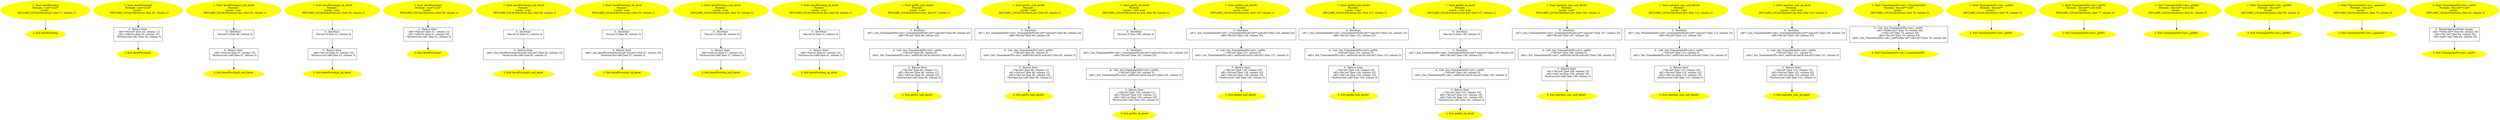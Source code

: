 /* @generated */
digraph cfg {
"derefFirstArg#11155233742091168443.dc9be6cfdd866625309f594a0c1a3bdc_1" [label="1: Start derefFirstArg\nFormals:  a:int* b:int*\nLocals:  \n   DECLARE_LOCALS(&return); [line 17, column 1]\n " color=yellow style=filled]
	

	 "derefFirstArg#11155233742091168443.dc9be6cfdd866625309f594a0c1a3bdc_1" -> "derefFirstArg#11155233742091168443.dc9be6cfdd866625309f594a0c1a3bdc_2" ;
"derefFirstArg#11155233742091168443.dc9be6cfdd866625309f594a0c1a3bdc_2" [label="2: Exit derefFirstArg \n  " color=yellow style=filled]
	

"derefFirstArg2#11387624487828646016.9777f67ce8b8da5c99a0e59eaaf6eb17_1" [label="1: Start derefFirstArg2\nFormals:  a:int* b:int*\nLocals:  \n   DECLARE_LOCALS(&return); [line 20, column 1]\n " color=yellow style=filled]
	

	 "derefFirstArg2#11387624487828646016.9777f67ce8b8da5c99a0e59eaaf6eb17_1" -> "derefFirstArg2#11387624487828646016.9777f67ce8b8da5c99a0e59eaaf6eb17_3" ;
"derefFirstArg2#11387624487828646016.9777f67ce8b8da5c99a0e59eaaf6eb17_2" [label="2: Exit derefFirstArg2 \n  " color=yellow style=filled]
	

"derefFirstArg2#11387624487828646016.9777f67ce8b8da5c99a0e59eaaf6eb17_3" [label="3:  Return Stmt \n   n$0=*&b:int* [line 24, column 11]\n  n$1=*n$0:int [line 24, column 10]\n  *&return:int=n$1 [line 24, column 3]\n " shape="box"]
	

	 "derefFirstArg2#11387624487828646016.9777f67ce8b8da5c99a0e59eaaf6eb17_3" -> "derefFirstArg2#11387624487828646016.9777f67ce8b8da5c99a0e59eaaf6eb17_2" ;
"derefFirstArg2_null_deref#13631548499595216278.23fca23ff6728e4b72a2548ecb3b1ba0_1" [label="1: Start derefFirstArg2_null_deref\nFormals: \nLocals:  a:int \n   DECLARE_LOCALS(&return,&a); [line 45, column 1]\n " color=yellow style=filled]
	

	 "derefFirstArg2_null_deref#13631548499595216278.23fca23ff6728e4b72a2548ecb3b1ba0_1" -> "derefFirstArg2_null_deref#13631548499595216278.23fca23ff6728e4b72a2548ecb3b1ba0_4" ;
"derefFirstArg2_null_deref#13631548499595216278.23fca23ff6728e4b72a2548ecb3b1ba0_2" [label="2: Exit derefFirstArg2_null_deref \n  " color=yellow style=filled]
	

"derefFirstArg2_null_deref#13631548499595216278.23fca23ff6728e4b72a2548ecb3b1ba0_3" [label="3:  Return Stmt \n   n$0=*null:int [line 47, column 10]\n  *&return:int=n$0 [line 47, column 3]\n " shape="box"]
	

	 "derefFirstArg2_null_deref#13631548499595216278.23fca23ff6728e4b72a2548ecb3b1ba0_3" -> "derefFirstArg2_null_deref#13631548499595216278.23fca23ff6728e4b72a2548ecb3b1ba0_2" ;
"derefFirstArg2_null_deref#13631548499595216278.23fca23ff6728e4b72a2548ecb3b1ba0_4" [label="4:  DeclStmt \n   *&a:int=0 [line 46, column 3]\n " shape="box"]
	

	 "derefFirstArg2_null_deref#13631548499595216278.23fca23ff6728e4b72a2548ecb3b1ba0_4" -> "derefFirstArg2_null_deref#13631548499595216278.23fca23ff6728e4b72a2548ecb3b1ba0_3" ;
"derefFirstArg2_ok_deref#6873109919028202465.d57ab0b62c0ba18894b8b08d5a8f8e8a_1" [label="1: Start derefFirstArg2_ok_deref\nFormals: \nLocals:  a:int \n   DECLARE_LOCALS(&return,&a); [line 50, column 1]\n " color=yellow style=filled]
	

	 "derefFirstArg2_ok_deref#6873109919028202465.d57ab0b62c0ba18894b8b08d5a8f8e8a_1" -> "derefFirstArg2_ok_deref#6873109919028202465.d57ab0b62c0ba18894b8b08d5a8f8e8a_4" ;
"derefFirstArg2_ok_deref#6873109919028202465.d57ab0b62c0ba18894b8b08d5a8f8e8a_2" [label="2: Exit derefFirstArg2_ok_deref \n  " color=yellow style=filled]
	

"derefFirstArg2_ok_deref#6873109919028202465.d57ab0b62c0ba18894b8b08d5a8f8e8a_3" [label="3:  Return Stmt \n   n$0=*&a:int [line 52, column 10]\n  *&return:int=n$0 [line 52, column 3]\n " shape="box"]
	

	 "derefFirstArg2_ok_deref#6873109919028202465.d57ab0b62c0ba18894b8b08d5a8f8e8a_3" -> "derefFirstArg2_ok_deref#6873109919028202465.d57ab0b62c0ba18894b8b08d5a8f8e8a_2" ;
"derefFirstArg2_ok_deref#6873109919028202465.d57ab0b62c0ba18894b8b08d5a8f8e8a_4" [label="4:  DeclStmt \n   *&a:int=0 [line 51, column 3]\n " shape="box"]
	

	 "derefFirstArg2_ok_deref#6873109919028202465.d57ab0b62c0ba18894b8b08d5a8f8e8a_4" -> "derefFirstArg2_ok_deref#6873109919028202465.d57ab0b62c0ba18894b8b08d5a8f8e8a_3" ;
"derefFirstArg3#3150650678378709003.fb38cf6b9238ba2f8f6e25136f8beb95_1" [label="1: Start derefFirstArg3\nFormals:  a:int* b:int*\nLocals:  \n   DECLARE_LOCALS(&return); [line 29, column 1]\n " color=yellow style=filled]
	

	 "derefFirstArg3#3150650678378709003.fb38cf6b9238ba2f8f6e25136f8beb95_1" -> "derefFirstArg3#3150650678378709003.fb38cf6b9238ba2f8f6e25136f8beb95_3" ;
"derefFirstArg3#3150650678378709003.fb38cf6b9238ba2f8f6e25136f8beb95_2" [label="2: Exit derefFirstArg3 \n  " color=yellow style=filled]
	

"derefFirstArg3#3150650678378709003.fb38cf6b9238ba2f8f6e25136f8beb95_3" [label="3:  Return Stmt \n   n$0=*&b:int* [line 31, column 11]\n  n$1=*n$0:int [line 31, column 10]\n  *&return:int=n$1 [line 31, column 3]\n " shape="box"]
	

	 "derefFirstArg3#3150650678378709003.fb38cf6b9238ba2f8f6e25136f8beb95_3" -> "derefFirstArg3#3150650678378709003.fb38cf6b9238ba2f8f6e25136f8beb95_2" ;
"derefFirstArg3_null_deref#3036141491555788229.605788dbf5e3c5625520098d1b5d320e_1" [label="1: Start derefFirstArg3_null_deref\nFormals: \nLocals:  a:int \n   DECLARE_LOCALS(&return,&a); [line 60, column 1]\n " color=yellow style=filled]
	

	 "derefFirstArg3_null_deref#3036141491555788229.605788dbf5e3c5625520098d1b5d320e_1" -> "derefFirstArg3_null_deref#3036141491555788229.605788dbf5e3c5625520098d1b5d320e_4" ;
"derefFirstArg3_null_deref#3036141491555788229.605788dbf5e3c5625520098d1b5d320e_2" [label="2: Exit derefFirstArg3_null_deref \n  " color=yellow style=filled]
	

"derefFirstArg3_null_deref#3036141491555788229.605788dbf5e3c5625520098d1b5d320e_3" [label="3:  Return Stmt \n   n$0=_fun_derefFirstArg3(&a:int*,null:int*) [line 62, column 10]\n  *&return:int=n$0 [line 62, column 3]\n " shape="box"]
	

	 "derefFirstArg3_null_deref#3036141491555788229.605788dbf5e3c5625520098d1b5d320e_3" -> "derefFirstArg3_null_deref#3036141491555788229.605788dbf5e3c5625520098d1b5d320e_2" ;
"derefFirstArg3_null_deref#3036141491555788229.605788dbf5e3c5625520098d1b5d320e_4" [label="4:  DeclStmt \n   *&a:int=0 [line 61, column 3]\n " shape="box"]
	

	 "derefFirstArg3_null_deref#3036141491555788229.605788dbf5e3c5625520098d1b5d320e_4" -> "derefFirstArg3_null_deref#3036141491555788229.605788dbf5e3c5625520098d1b5d320e_3" ;
"derefFirstArg3_ok_deref#12266654054137171150.c58c85ea4ba2ebfd89d0336e51301e7a_1" [label="1: Start derefFirstArg3_ok_deref\nFormals: \nLocals:  a:int \n   DECLARE_LOCALS(&return,&a); [line 55, column 1]\n " color=yellow style=filled]
	

	 "derefFirstArg3_ok_deref#12266654054137171150.c58c85ea4ba2ebfd89d0336e51301e7a_1" -> "derefFirstArg3_ok_deref#12266654054137171150.c58c85ea4ba2ebfd89d0336e51301e7a_4" ;
"derefFirstArg3_ok_deref#12266654054137171150.c58c85ea4ba2ebfd89d0336e51301e7a_2" [label="2: Exit derefFirstArg3_ok_deref \n  " color=yellow style=filled]
	

"derefFirstArg3_ok_deref#12266654054137171150.c58c85ea4ba2ebfd89d0336e51301e7a_3" [label="3:  Return Stmt \n   n$0=_fun_derefFirstArg3(null:int*,&a:int*) [line 57, column 10]\n  *&return:int=n$0 [line 57, column 3]\n " shape="box"]
	

	 "derefFirstArg3_ok_deref#12266654054137171150.c58c85ea4ba2ebfd89d0336e51301e7a_3" -> "derefFirstArg3_ok_deref#12266654054137171150.c58c85ea4ba2ebfd89d0336e51301e7a_2" ;
"derefFirstArg3_ok_deref#12266654054137171150.c58c85ea4ba2ebfd89d0336e51301e7a_4" [label="4:  DeclStmt \n   *&a:int=0 [line 56, column 3]\n " shape="box"]
	

	 "derefFirstArg3_ok_deref#12266654054137171150.c58c85ea4ba2ebfd89d0336e51301e7a_4" -> "derefFirstArg3_ok_deref#12266654054137171150.c58c85ea4ba2ebfd89d0336e51301e7a_3" ;
"derefFirstArg_null_deref#14830687999166111591.325df3347d8f75d0292cfd33a485d28a_1" [label="1: Start derefFirstArg_null_deref\nFormals: \nLocals:  a:int \n   DECLARE_LOCALS(&return,&a); [line 35, column 1]\n " color=yellow style=filled]
	

	 "derefFirstArg_null_deref#14830687999166111591.325df3347d8f75d0292cfd33a485d28a_1" -> "derefFirstArg_null_deref#14830687999166111591.325df3347d8f75d0292cfd33a485d28a_4" ;
"derefFirstArg_null_deref#14830687999166111591.325df3347d8f75d0292cfd33a485d28a_2" [label="2: Exit derefFirstArg_null_deref \n  " color=yellow style=filled]
	

"derefFirstArg_null_deref#14830687999166111591.325df3347d8f75d0292cfd33a485d28a_3" [label="3:  Return Stmt \n   n$0=*null:int [line 37, column 10]\n  *&return:int=n$0 [line 37, column 3]\n " shape="box"]
	

	 "derefFirstArg_null_deref#14830687999166111591.325df3347d8f75d0292cfd33a485d28a_3" -> "derefFirstArg_null_deref#14830687999166111591.325df3347d8f75d0292cfd33a485d28a_2" ;
"derefFirstArg_null_deref#14830687999166111591.325df3347d8f75d0292cfd33a485d28a_4" [label="4:  DeclStmt \n   *&a:int=0 [line 36, column 3]\n " shape="box"]
	

	 "derefFirstArg_null_deref#14830687999166111591.325df3347d8f75d0292cfd33a485d28a_4" -> "derefFirstArg_null_deref#14830687999166111591.325df3347d8f75d0292cfd33a485d28a_3" ;
"derefFirstArg_ok_deref#70986049112502156.78efafe2cdade07d4257a7cd671e75f5_1" [label="1: Start derefFirstArg_ok_deref\nFormals: \nLocals:  a:int \n   DECLARE_LOCALS(&return,&a); [line 40, column 1]\n " color=yellow style=filled]
	

	 "derefFirstArg_ok_deref#70986049112502156.78efafe2cdade07d4257a7cd671e75f5_1" -> "derefFirstArg_ok_deref#70986049112502156.78efafe2cdade07d4257a7cd671e75f5_4" ;
"derefFirstArg_ok_deref#70986049112502156.78efafe2cdade07d4257a7cd671e75f5_2" [label="2: Exit derefFirstArg_ok_deref \n  " color=yellow style=filled]
	

"derefFirstArg_ok_deref#70986049112502156.78efafe2cdade07d4257a7cd671e75f5_3" [label="3:  Return Stmt \n   n$0=*&a:int [line 42, column 10]\n  *&return:int=n$0 [line 42, column 3]\n " shape="box"]
	

	 "derefFirstArg_ok_deref#70986049112502156.78efafe2cdade07d4257a7cd671e75f5_3" -> "derefFirstArg_ok_deref#70986049112502156.78efafe2cdade07d4257a7cd671e75f5_2" ;
"derefFirstArg_ok_deref#70986049112502156.78efafe2cdade07d4257a7cd671e75f5_4" [label="4:  DeclStmt \n   *&a:int=0 [line 41, column 3]\n " shape="box"]
	

	 "derefFirstArg_ok_deref#70986049112502156.78efafe2cdade07d4257a7cd671e75f5_4" -> "derefFirstArg_ok_deref#70986049112502156.78efafe2cdade07d4257a7cd671e75f5_3" ;
"getPtr_null_deref1#10685326586135592861.d05a7735c36f759fec001951cdc51035_1" [label="1: Start getPtr_null_deref1\nFormals: \nLocals:  t:int* \n   DECLARE_LOCALS(&return,&t); [line 87, column 1]\n " color=yellow style=filled]
	

	 "getPtr_null_deref1#10685326586135592861.d05a7735c36f759fec001951cdc51035_1" -> "getPtr_null_deref1#10685326586135592861.d05a7735c36f759fec001951cdc51035_5" ;
"getPtr_null_deref1#10685326586135592861.d05a7735c36f759fec001951cdc51035_2" [label="2: Exit getPtr_null_deref1 \n  " color=yellow style=filled]
	

"getPtr_null_deref1#10685326586135592861.d05a7735c36f759fec001951cdc51035_3" [label="3:  Return Stmt \n   _=*&t:int* [line 90, column 11]\n  n$1=*&t:int* [line 90, column 11]\n  n$2=*n$1:int [line 90, column 10]\n  *&return:int=n$2 [line 90, column 3]\n " shape="box"]
	

	 "getPtr_null_deref1#10685326586135592861.d05a7735c36f759fec001951cdc51035_3" -> "getPtr_null_deref1#10685326586135592861.d05a7735c36f759fec001951cdc51035_2" ;
"getPtr_null_deref1#10685326586135592861.d05a7735c36f759fec001951cdc51035_4" [label="4:  Call _fun_TranslateAsPtr<int>_setPtr \n   _=*&t:int* [line 89, column 3]\n  n$5=_fun_TranslateAsPtr<int>_setPtr(&t:int*&,null:int*) [line 89, column 3]\n " shape="box"]
	

	 "getPtr_null_deref1#10685326586135592861.d05a7735c36f759fec001951cdc51035_4" -> "getPtr_null_deref1#10685326586135592861.d05a7735c36f759fec001951cdc51035_3" ;
"getPtr_null_deref1#10685326586135592861.d05a7735c36f759fec001951cdc51035_5" [label="5:  DeclStmt \n   n$7=_fun_TranslateAsPtr<int>_TranslateAsPtr(&t:int**,null:int*) [line 88, column 23]\n  n$6=*&t:int* [line 88, column 23]\n " shape="box"]
	

	 "getPtr_null_deref1#10685326586135592861.d05a7735c36f759fec001951cdc51035_5" -> "getPtr_null_deref1#10685326586135592861.d05a7735c36f759fec001951cdc51035_4" ;
"getPtr_null_deref2#10682492045158632578.de31216813faa493761802feb6f997f2_1" [label="1: Start getPtr_null_deref2\nFormals: \nLocals:  t:int* \n   DECLARE_LOCALS(&return,&t); [line 93, column 1]\n " color=yellow style=filled]
	

	 "getPtr_null_deref2#10682492045158632578.de31216813faa493761802feb6f997f2_1" -> "getPtr_null_deref2#10682492045158632578.de31216813faa493761802feb6f997f2_5" ;
"getPtr_null_deref2#10682492045158632578.de31216813faa493761802feb6f997f2_2" [label="2: Exit getPtr_null_deref2 \n  " color=yellow style=filled]
	

"getPtr_null_deref2#10682492045158632578.de31216813faa493761802feb6f997f2_3" [label="3:  Return Stmt \n   _=*&t:int* [line 96, column 11]\n  n$1=*&t:int* [line 96, column 11]\n  n$2=*n$1:int [line 96, column 10]\n  *&return:int=n$2 [line 96, column 3]\n " shape="box"]
	

	 "getPtr_null_deref2#10682492045158632578.de31216813faa493761802feb6f997f2_3" -> "getPtr_null_deref2#10682492045158632578.de31216813faa493761802feb6f997f2_2" ;
"getPtr_null_deref2#10682492045158632578.de31216813faa493761802feb6f997f2_4" [label="4:  Call _fun_TranslateAsPtr<int>_setPtr \n   _=*&t:int* [line 95, column 3]\n  n$5=_fun_TranslateAsPtr<int>_setPtr(&t:int*&,null:int*) [line 95, column 3]\n " shape="box"]
	

	 "getPtr_null_deref2#10682492045158632578.de31216813faa493761802feb6f997f2_4" -> "getPtr_null_deref2#10682492045158632578.de31216813faa493761802feb6f997f2_3" ;
"getPtr_null_deref2#10682492045158632578.de31216813faa493761802feb6f997f2_5" [label="5:  DeclStmt \n   n$7=_fun_TranslateAsPtr<int>_TranslateAsPtr(&t:int**,null:int*) [line 94, column 23]\n  n$6=*&t:int* [line 94, column 23]\n " shape="box"]
	

	 "getPtr_null_deref2#10682492045158632578.de31216813faa493761802feb6f997f2_5" -> "getPtr_null_deref2#10682492045158632578.de31216813faa493761802feb6f997f2_4" ;
"getPtr_ok_deref#15608473391071478730.49e56fac5bd82269c2093a9c1e438200_1" [label="1: Start getPtr_ok_deref\nFormals: \nLocals:  t:int* a:int \n   DECLARE_LOCALS(&return,&t,&a); [line 99, column 1]\n " color=yellow style=filled]
	

	 "getPtr_ok_deref#15608473391071478730.49e56fac5bd82269c2093a9c1e438200_1" -> "getPtr_ok_deref#15608473391071478730.49e56fac5bd82269c2093a9c1e438200_6" ;
"getPtr_ok_deref#15608473391071478730.49e56fac5bd82269c2093a9c1e438200_2" [label="2: Exit getPtr_ok_deref \n  " color=yellow style=filled]
	

"getPtr_ok_deref#15608473391071478730.49e56fac5bd82269c2093a9c1e438200_3" [label="3:  Return Stmt \n   _=*&t:int* [line 103, column 11]\n  n$1=*&t:int* [line 103, column 11]\n  n$2=*n$1:int [line 103, column 10]\n  *&return:int=n$2 [line 103, column 3]\n " shape="box"]
	

	 "getPtr_ok_deref#15608473391071478730.49e56fac5bd82269c2093a9c1e438200_3" -> "getPtr_ok_deref#15608473391071478730.49e56fac5bd82269c2093a9c1e438200_2" ;
"getPtr_ok_deref#15608473391071478730.49e56fac5bd82269c2093a9c1e438200_4" [label="4:  Call _fun_TranslateAsPtr<int>_setPtr \n   _=*&t:int* [line 102, column 3]\n  n$5=_fun_TranslateAsPtr<int>_setPtr(&t:int*&,&a:int*) [line 102, column 3]\n " shape="box"]
	

	 "getPtr_ok_deref#15608473391071478730.49e56fac5bd82269c2093a9c1e438200_4" -> "getPtr_ok_deref#15608473391071478730.49e56fac5bd82269c2093a9c1e438200_3" ;
"getPtr_ok_deref#15608473391071478730.49e56fac5bd82269c2093a9c1e438200_5" [label="5:  DeclStmt \n   n$7=_fun_TranslateAsPtr<int>_TranslateAsPtr(&t:int**,null:int*) [line 101, column 23]\n  n$6=*&t:int* [line 101, column 23]\n " shape="box"]
	

	 "getPtr_ok_deref#15608473391071478730.49e56fac5bd82269c2093a9c1e438200_5" -> "getPtr_ok_deref#15608473391071478730.49e56fac5bd82269c2093a9c1e438200_4" ;
"getPtr_ok_deref#15608473391071478730.49e56fac5bd82269c2093a9c1e438200_6" [label="6:  DeclStmt \n   *&a:int=0 [line 100, column 3]\n " shape="box"]
	

	 "getPtr_ok_deref#15608473391071478730.49e56fac5bd82269c2093a9c1e438200_6" -> "getPtr_ok_deref#15608473391071478730.49e56fac5bd82269c2093a9c1e438200_5" ;
"getRef_null_deref1#4264296374417396044.654d24b6c4af017d90a5ceff83c121c2_1" [label="1: Start getRef_null_deref1\nFormals: \nLocals:  t:int* \n   DECLARE_LOCALS(&return,&t); [line 125, column 1]\n " color=yellow style=filled]
	

	 "getRef_null_deref1#4264296374417396044.654d24b6c4af017d90a5ceff83c121c2_1" -> "getRef_null_deref1#4264296374417396044.654d24b6c4af017d90a5ceff83c121c2_5" ;
"getRef_null_deref1#4264296374417396044.654d24b6c4af017d90a5ceff83c121c2_2" [label="2: Exit getRef_null_deref1 \n  " color=yellow style=filled]
	

"getRef_null_deref1#4264296374417396044.654d24b6c4af017d90a5ceff83c121c2_3" [label="3:  Return Stmt \n   _=*&t:int* [line 128, column 10]\n  n$1=*&t:int* [line 128, column 10]\n  n$2=*n$1:int [line 128, column 10]\n  *&return:int=n$2 [line 128, column 3]\n " shape="box"]
	

	 "getRef_null_deref1#4264296374417396044.654d24b6c4af017d90a5ceff83c121c2_3" -> "getRef_null_deref1#4264296374417396044.654d24b6c4af017d90a5ceff83c121c2_2" ;
"getRef_null_deref1#4264296374417396044.654d24b6c4af017d90a5ceff83c121c2_4" [label="4:  Call _fun_TranslateAsPtr<int>_setPtr \n   _=*&t:int* [line 127, column 3]\n  n$5=_fun_TranslateAsPtr<int>_setPtr(&t:int*&,null:int*) [line 127, column 3]\n " shape="box"]
	

	 "getRef_null_deref1#4264296374417396044.654d24b6c4af017d90a5ceff83c121c2_4" -> "getRef_null_deref1#4264296374417396044.654d24b6c4af017d90a5ceff83c121c2_3" ;
"getRef_null_deref1#4264296374417396044.654d24b6c4af017d90a5ceff83c121c2_5" [label="5:  DeclStmt \n   n$7=_fun_TranslateAsPtr<int>_TranslateAsPtr(&t:int**,null:int*) [line 126, column 23]\n  n$6=*&t:int* [line 126, column 23]\n " shape="box"]
	

	 "getRef_null_deref1#4264296374417396044.654d24b6c4af017d90a5ceff83c121c2_5" -> "getRef_null_deref1#4264296374417396044.654d24b6c4af017d90a5ceff83c121c2_4" ;
"getRef_null_deref2#4263471740696427019.45bed1239309132cabf29f4cdd81f3cc_1" [label="1: Start getRef_null_deref2\nFormals: \nLocals:  t:int* \n   DECLARE_LOCALS(&return,&t); [line 131, column 1]\n " color=yellow style=filled]
	

	 "getRef_null_deref2#4263471740696427019.45bed1239309132cabf29f4cdd81f3cc_1" -> "getRef_null_deref2#4263471740696427019.45bed1239309132cabf29f4cdd81f3cc_5" ;
"getRef_null_deref2#4263471740696427019.45bed1239309132cabf29f4cdd81f3cc_2" [label="2: Exit getRef_null_deref2 \n  " color=yellow style=filled]
	

"getRef_null_deref2#4263471740696427019.45bed1239309132cabf29f4cdd81f3cc_3" [label="3:  Return Stmt \n   _=*&t:int* [line 134, column 10]\n  n$1=*&t:int* [line 134, column 10]\n  n$2=*n$1:int [line 134, column 10]\n  *&return:int=n$2 [line 134, column 3]\n " shape="box"]
	

	 "getRef_null_deref2#4263471740696427019.45bed1239309132cabf29f4cdd81f3cc_3" -> "getRef_null_deref2#4263471740696427019.45bed1239309132cabf29f4cdd81f3cc_2" ;
"getRef_null_deref2#4263471740696427019.45bed1239309132cabf29f4cdd81f3cc_4" [label="4:  Call _fun_TranslateAsPtr<int>_setPtr \n   _=*&t:int* [line 133, column 3]\n  n$5=_fun_TranslateAsPtr<int>_setPtr(&t:int*&,null:int*) [line 133, column 3]\n " shape="box"]
	

	 "getRef_null_deref2#4263471740696427019.45bed1239309132cabf29f4cdd81f3cc_4" -> "getRef_null_deref2#4263471740696427019.45bed1239309132cabf29f4cdd81f3cc_3" ;
"getRef_null_deref2#4263471740696427019.45bed1239309132cabf29f4cdd81f3cc_5" [label="5:  DeclStmt \n   n$7=_fun_TranslateAsPtr<int>_TranslateAsPtr(&t:int**,null:int*) [line 132, column 23]\n  n$6=*&t:int* [line 132, column 23]\n " shape="box"]
	

	 "getRef_null_deref2#4263471740696427019.45bed1239309132cabf29f4cdd81f3cc_5" -> "getRef_null_deref2#4263471740696427019.45bed1239309132cabf29f4cdd81f3cc_4" ;
"getRef_ok_deref#10111201054364386601.e514c65ac6978a31376e6032d81b3d16_1" [label="1: Start getRef_ok_deref\nFormals: \nLocals:  t:int* a:int \n   DECLARE_LOCALS(&return,&t,&a); [line 137, column 1]\n " color=yellow style=filled]
	

	 "getRef_ok_deref#10111201054364386601.e514c65ac6978a31376e6032d81b3d16_1" -> "getRef_ok_deref#10111201054364386601.e514c65ac6978a31376e6032d81b3d16_6" ;
"getRef_ok_deref#10111201054364386601.e514c65ac6978a31376e6032d81b3d16_2" [label="2: Exit getRef_ok_deref \n  " color=yellow style=filled]
	

"getRef_ok_deref#10111201054364386601.e514c65ac6978a31376e6032d81b3d16_3" [label="3:  Return Stmt \n   _=*&t:int* [line 141, column 10]\n  n$1=*&t:int* [line 141, column 10]\n  n$2=*n$1:int [line 141, column 10]\n  *&return:int=n$2 [line 141, column 3]\n " shape="box"]
	

	 "getRef_ok_deref#10111201054364386601.e514c65ac6978a31376e6032d81b3d16_3" -> "getRef_ok_deref#10111201054364386601.e514c65ac6978a31376e6032d81b3d16_2" ;
"getRef_ok_deref#10111201054364386601.e514c65ac6978a31376e6032d81b3d16_4" [label="4:  Call _fun_TranslateAsPtr<int>_setPtr \n   _=*&t:int* [line 140, column 3]\n  n$5=_fun_TranslateAsPtr<int>_setPtr(&t:int*&,&a:int*) [line 140, column 3]\n " shape="box"]
	

	 "getRef_ok_deref#10111201054364386601.e514c65ac6978a31376e6032d81b3d16_4" -> "getRef_ok_deref#10111201054364386601.e514c65ac6978a31376e6032d81b3d16_3" ;
"getRef_ok_deref#10111201054364386601.e514c65ac6978a31376e6032d81b3d16_5" [label="5:  DeclStmt \n   n$7=_fun_TranslateAsPtr<int>_TranslateAsPtr(&t:int**,null:int*) [line 139, column 23]\n  n$6=*&t:int* [line 139, column 23]\n " shape="box"]
	

	 "getRef_ok_deref#10111201054364386601.e514c65ac6978a31376e6032d81b3d16_5" -> "getRef_ok_deref#10111201054364386601.e514c65ac6978a31376e6032d81b3d16_4" ;
"getRef_ok_deref#10111201054364386601.e514c65ac6978a31376e6032d81b3d16_6" [label="6:  DeclStmt \n   *&a:int=0 [line 138, column 3]\n " shape="box"]
	

	 "getRef_ok_deref#10111201054364386601.e514c65ac6978a31376e6032d81b3d16_6" -> "getRef_ok_deref#10111201054364386601.e514c65ac6978a31376e6032d81b3d16_5" ;
"operator_star_null_deref1#14187169119337849630.74372e24230903d2d4cacecae74f498d_1" [label="1: Start operator_star_null_deref1\nFormals: \nLocals:  t:int* \n   DECLARE_LOCALS(&return,&t); [line 106, column 1]\n " color=yellow style=filled]
	

	 "operator_star_null_deref1#14187169119337849630.74372e24230903d2d4cacecae74f498d_1" -> "operator_star_null_deref1#14187169119337849630.74372e24230903d2d4cacecae74f498d_5" ;
"operator_star_null_deref1#14187169119337849630.74372e24230903d2d4cacecae74f498d_2" [label="2: Exit operator_star_null_deref1 \n  " color=yellow style=filled]
	

"operator_star_null_deref1#14187169119337849630.74372e24230903d2d4cacecae74f498d_3" [label="3:  Return Stmt \n   n$1=*&t:int* [line 109, column 10]\n  n$2=*n$1:int [line 109, column 10]\n  *&return:int=n$2 [line 109, column 3]\n " shape="box"]
	

	 "operator_star_null_deref1#14187169119337849630.74372e24230903d2d4cacecae74f498d_3" -> "operator_star_null_deref1#14187169119337849630.74372e24230903d2d4cacecae74f498d_2" ;
"operator_star_null_deref1#14187169119337849630.74372e24230903d2d4cacecae74f498d_4" [label="4:  Call _fun_TranslateAsPtr<int>_setPtr \n   _=*&t:int* [line 108, column 3]\n  n$5=_fun_TranslateAsPtr<int>_setPtr(&t:int*&,null:int*) [line 108, column 3]\n " shape="box"]
	

	 "operator_star_null_deref1#14187169119337849630.74372e24230903d2d4cacecae74f498d_4" -> "operator_star_null_deref1#14187169119337849630.74372e24230903d2d4cacecae74f498d_3" ;
"operator_star_null_deref1#14187169119337849630.74372e24230903d2d4cacecae74f498d_5" [label="5:  DeclStmt \n   n$7=_fun_TranslateAsPtr<int>_TranslateAsPtr(&t:int**,null:int*) [line 107, column 23]\n  n$6=*&t:int* [line 107, column 23]\n " shape="box"]
	

	 "operator_star_null_deref1#14187169119337849630.74372e24230903d2d4cacecae74f498d_5" -> "operator_star_null_deref1#14187169119337849630.74372e24230903d2d4cacecae74f498d_4" ;
"operator_star_null_deref2#14189968475942707161.6f6b808f2059b0f1bd8edd63f3e0c27b_1" [label="1: Start operator_star_null_deref2\nFormals: \nLocals:  t:int* \n   DECLARE_LOCALS(&return,&t); [line 112, column 1]\n " color=yellow style=filled]
	

	 "operator_star_null_deref2#14189968475942707161.6f6b808f2059b0f1bd8edd63f3e0c27b_1" -> "operator_star_null_deref2#14189968475942707161.6f6b808f2059b0f1bd8edd63f3e0c27b_5" ;
"operator_star_null_deref2#14189968475942707161.6f6b808f2059b0f1bd8edd63f3e0c27b_2" [label="2: Exit operator_star_null_deref2 \n  " color=yellow style=filled]
	

"operator_star_null_deref2#14189968475942707161.6f6b808f2059b0f1bd8edd63f3e0c27b_3" [label="3:  Return Stmt \n   _=*&t:int* [line 115, column 10]\n  n$1=*&t:int* [line 115, column 10]\n  n$2=*n$1:int [line 115, column 10]\n  *&return:int=n$2 [line 115, column 3]\n " shape="box"]
	

	 "operator_star_null_deref2#14189968475942707161.6f6b808f2059b0f1bd8edd63f3e0c27b_3" -> "operator_star_null_deref2#14189968475942707161.6f6b808f2059b0f1bd8edd63f3e0c27b_2" ;
"operator_star_null_deref2#14189968475942707161.6f6b808f2059b0f1bd8edd63f3e0c27b_4" [label="4:  Call _fun_TranslateAsPtr<int>_setPtr \n   _=*&t:int* [line 114, column 3]\n  n$5=_fun_TranslateAsPtr<int>_setPtr(&t:int*&,null:int*) [line 114, column 3]\n " shape="box"]
	

	 "operator_star_null_deref2#14189968475942707161.6f6b808f2059b0f1bd8edd63f3e0c27b_4" -> "operator_star_null_deref2#14189968475942707161.6f6b808f2059b0f1bd8edd63f3e0c27b_3" ;
"operator_star_null_deref2#14189968475942707161.6f6b808f2059b0f1bd8edd63f3e0c27b_5" [label="5:  DeclStmt \n   n$7=_fun_TranslateAsPtr<int>_TranslateAsPtr(&t:int**,null:int*) [line 113, column 23]\n  n$6=*&t:int* [line 113, column 23]\n " shape="box"]
	

	 "operator_star_null_deref2#14189968475942707161.6f6b808f2059b0f1bd8edd63f3e0c27b_5" -> "operator_star_null_deref2#14189968475942707161.6f6b808f2059b0f1bd8edd63f3e0c27b_4" ;
"operator_star_ok_deref#11345277927099423171.138b78e88dab5887cd2f20f2590c779f_1" [label="1: Start operator_star_ok_deref\nFormals: \nLocals:  t:int* a:int \n   DECLARE_LOCALS(&return,&t,&a); [line 118, column 1]\n " color=yellow style=filled]
	

	 "operator_star_ok_deref#11345277927099423171.138b78e88dab5887cd2f20f2590c779f_1" -> "operator_star_ok_deref#11345277927099423171.138b78e88dab5887cd2f20f2590c779f_5" ;
"operator_star_ok_deref#11345277927099423171.138b78e88dab5887cd2f20f2590c779f_2" [label="2: Exit operator_star_ok_deref \n  " color=yellow style=filled]
	

"operator_star_ok_deref#11345277927099423171.138b78e88dab5887cd2f20f2590c779f_3" [label="3:  Return Stmt \n   _=*&t:int* [line 122, column 10]\n  n$1=*&t:int* [line 122, column 10]\n  n$2=*n$1:int [line 122, column 10]\n  *&return:int=n$2 [line 122, column 3]\n " shape="box"]
	

	 "operator_star_ok_deref#11345277927099423171.138b78e88dab5887cd2f20f2590c779f_3" -> "operator_star_ok_deref#11345277927099423171.138b78e88dab5887cd2f20f2590c779f_2" ;
"operator_star_ok_deref#11345277927099423171.138b78e88dab5887cd2f20f2590c779f_4" [label="4:  Call _fun_TranslateAsPtr<int>_setPtr \n   _=*&t:int* [line 121, column 3]\n  n$5=_fun_TranslateAsPtr<int>_setPtr(&t:int*&,&a:int*) [line 121, column 3]\n " shape="box"]
	

	 "operator_star_ok_deref#11345277927099423171.138b78e88dab5887cd2f20f2590c779f_4" -> "operator_star_ok_deref#11345277927099423171.138b78e88dab5887cd2f20f2590c779f_3" ;
"operator_star_ok_deref#11345277927099423171.138b78e88dab5887cd2f20f2590c779f_5" [label="5:  DeclStmt \n   n$7=_fun_TranslateAsPtr<int>_TranslateAsPtr(&t:int**,null:int*) [line 120, column 23]\n  n$6=*&t:int* [line 120, column 23]\n " shape="box"]
	

	 "operator_star_ok_deref#11345277927099423171.138b78e88dab5887cd2f20f2590c779f_5" -> "operator_star_ok_deref#11345277927099423171.138b78e88dab5887cd2f20f2590c779f_4" ;
"TranslateAsPtr#TranslateAsPtr<int>#{16989717360382977660}.33ce04b76efc158540bbe4b4b3c6897f_1" [label="1: Start TranslateAsPtr<int>_TranslateAsPtr\nFormals:  this:int** t:int*\nLocals:  \n   DECLARE_LOCALS(&return); [line 74, column 3]\n " color=yellow style=filled]
	

	 "TranslateAsPtr#TranslateAsPtr<int>#{16989717360382977660}.33ce04b76efc158540bbe4b4b3c6897f_1" -> "TranslateAsPtr#TranslateAsPtr<int>#{16989717360382977660}.33ce04b76efc158540bbe4b4b3c6897f_3" ;
"TranslateAsPtr#TranslateAsPtr<int>#{16989717360382977660}.33ce04b76efc158540bbe4b4b3c6897f_2" [label="2: Exit TranslateAsPtr<int>_TranslateAsPtr \n  " color=yellow style=filled]
	

"TranslateAsPtr#TranslateAsPtr<int>#{16989717360382977660}.33ce04b76efc158540bbe4b4b3c6897f_3" [label="3:  Call _fun_TranslateAsPtr<int>_setPtr \n   n$1=*&this:int** [line 74, column 36]\n  _=*n$1:int* [line 74, column 36]\n  n$3=*&t:int* [line 74, column 43]\n  n$4=_fun_TranslateAsPtr<int>_setPtr(n$1:int**,n$3:int*) [line 74, column 36]\n " shape="box"]
	

	 "TranslateAsPtr#TranslateAsPtr<int>#{16989717360382977660}.33ce04b76efc158540bbe4b4b3c6897f_3" -> "TranslateAsPtr#TranslateAsPtr<int>#{16989717360382977660}.33ce04b76efc158540bbe4b4b3c6897f_2" ;
"getPtr#TranslateAsPtr<int>#(11398425810130716395).657b6b87ee3e6dc84e17d734bcfc55b1_1" [label="1: Start TranslateAsPtr<int>_getPtr\nFormals:  this:int**\nLocals:  \n   DECLARE_LOCALS(&return); [line 76, column 3]\n " color=yellow style=filled]
	

	 "getPtr#TranslateAsPtr<int>#(11398425810130716395).657b6b87ee3e6dc84e17d734bcfc55b1_1" -> "getPtr#TranslateAsPtr<int>#(11398425810130716395).657b6b87ee3e6dc84e17d734bcfc55b1_2" ;
"getPtr#TranslateAsPtr<int>#(11398425810130716395).657b6b87ee3e6dc84e17d734bcfc55b1_2" [label="2: Exit TranslateAsPtr<int>_getPtr \n  " color=yellow style=filled]
	

"getPtr#TranslateAsPtr<int>#(5108725798531153105).ddae4f977672452bac54a30a4533059d_1" [label="1: Start TranslateAsPtr<int>_getPtr\nFormals:  this:int** a:int b:int\nLocals:  \n   DECLARE_LOCALS(&return); [line 77, column 3]\n " color=yellow style=filled]
	

	 "getPtr#TranslateAsPtr<int>#(5108725798531153105).ddae4f977672452bac54a30a4533059d_1" -> "getPtr#TranslateAsPtr<int>#(5108725798531153105).ddae4f977672452bac54a30a4533059d_2" ;
"getPtr#TranslateAsPtr<int>#(5108725798531153105).ddae4f977672452bac54a30a4533059d_2" [label="2: Exit TranslateAsPtr<int>_getPtr \n  " color=yellow style=filled]
	

"getRef#TranslateAsPtr<int>#(12157952070639259276).02c97edc35db5f793a7a4d1e6c16b00b_1" [label="1: Start TranslateAsPtr<int>_getRef\nFormals:  this:int** a:int b:int\nLocals:  \n   DECLARE_LOCALS(&return); [line 81, column 3]\n " color=yellow style=filled]
	

	 "getRef#TranslateAsPtr<int>#(12157952070639259276).02c97edc35db5f793a7a4d1e6c16b00b_1" -> "getRef#TranslateAsPtr<int>#(12157952070639259276).02c97edc35db5f793a7a4d1e6c16b00b_2" ;
"getRef#TranslateAsPtr<int>#(12157952070639259276).02c97edc35db5f793a7a4d1e6c16b00b_2" [label="2: Exit TranslateAsPtr<int>_getRef \n  " color=yellow style=filled]
	

"getRef#TranslateAsPtr<int>#(8980454460906194048).c1f61acdfdda98d0f31dfdad70fac6a4_1" [label="1: Start TranslateAsPtr<int>_getRef\nFormals:  this:int**\nLocals:  \n   DECLARE_LOCALS(&return); [line 80, column 3]\n " color=yellow style=filled]
	

	 "getRef#TranslateAsPtr<int>#(8980454460906194048).c1f61acdfdda98d0f31dfdad70fac6a4_1" -> "getRef#TranslateAsPtr<int>#(8980454460906194048).c1f61acdfdda98d0f31dfdad70fac6a4_2" ;
"getRef#TranslateAsPtr<int>#(8980454460906194048).c1f61acdfdda98d0f31dfdad70fac6a4_2" [label="2: Exit TranslateAsPtr<int>_getRef \n  " color=yellow style=filled]
	

"operator*#TranslateAsPtr<int>#(2957914813032465436).d9d28f5b3fa89d06894336545dfa919e_1" [label="1: Start TranslateAsPtr<int>_operator*\nFormals:  this:int**\nLocals:  \n   DECLARE_LOCALS(&return); [line 79, column 3]\n " color=yellow style=filled]
	

	 "operator*#TranslateAsPtr<int>#(2957914813032465436).d9d28f5b3fa89d06894336545dfa919e_1" -> "operator*#TranslateAsPtr<int>#(2957914813032465436).d9d28f5b3fa89d06894336545dfa919e_2" ;
"operator*#TranslateAsPtr<int>#(2957914813032465436).d9d28f5b3fa89d06894336545dfa919e_2" [label="2: Exit TranslateAsPtr<int>_operator* \n  " color=yellow style=filled]
	

"setPtr#TranslateAsPtr<int>#(11427652750021041520).3f4d983a0a5cf5a43b2e4fd66c30c6a9_1" [label="1: Start TranslateAsPtr<int>_setPtr\nFormals:  this:int** v:int*\nLocals:  \n   DECLARE_LOCALS(&return); [line 84, column 3]\n " color=yellow style=filled]
	

	 "setPtr#TranslateAsPtr<int>#(11427652750021041520).3f4d983a0a5cf5a43b2e4fd66c30c6a9_1" -> "setPtr#TranslateAsPtr<int>#(11427652750021041520).3f4d983a0a5cf5a43b2e4fd66c30c6a9_3" ;
"setPtr#TranslateAsPtr<int>#(11427652750021041520).3f4d983a0a5cf5a43b2e4fd66c30c6a9_2" [label="2: Exit TranslateAsPtr<int>_setPtr \n  " color=yellow style=filled]
	

"setPtr#TranslateAsPtr<int>#(11427652750021041520).3f4d983a0a5cf5a43b2e4fd66c30c6a9_3" [label="3:  BinaryOperatorStmt: Assign \n   n$1=*&this:int** [line 84, column 34]\n  n$2=*&v:int* [line 84, column 43]\n  *n$1:void*=n$2 [line 84, column 23]\n " shape="box"]
	

	 "setPtr#TranslateAsPtr<int>#(11427652750021041520).3f4d983a0a5cf5a43b2e4fd66c30c6a9_3" -> "setPtr#TranslateAsPtr<int>#(11427652750021041520).3f4d983a0a5cf5a43b2e4fd66c30c6a9_2" ;
}
